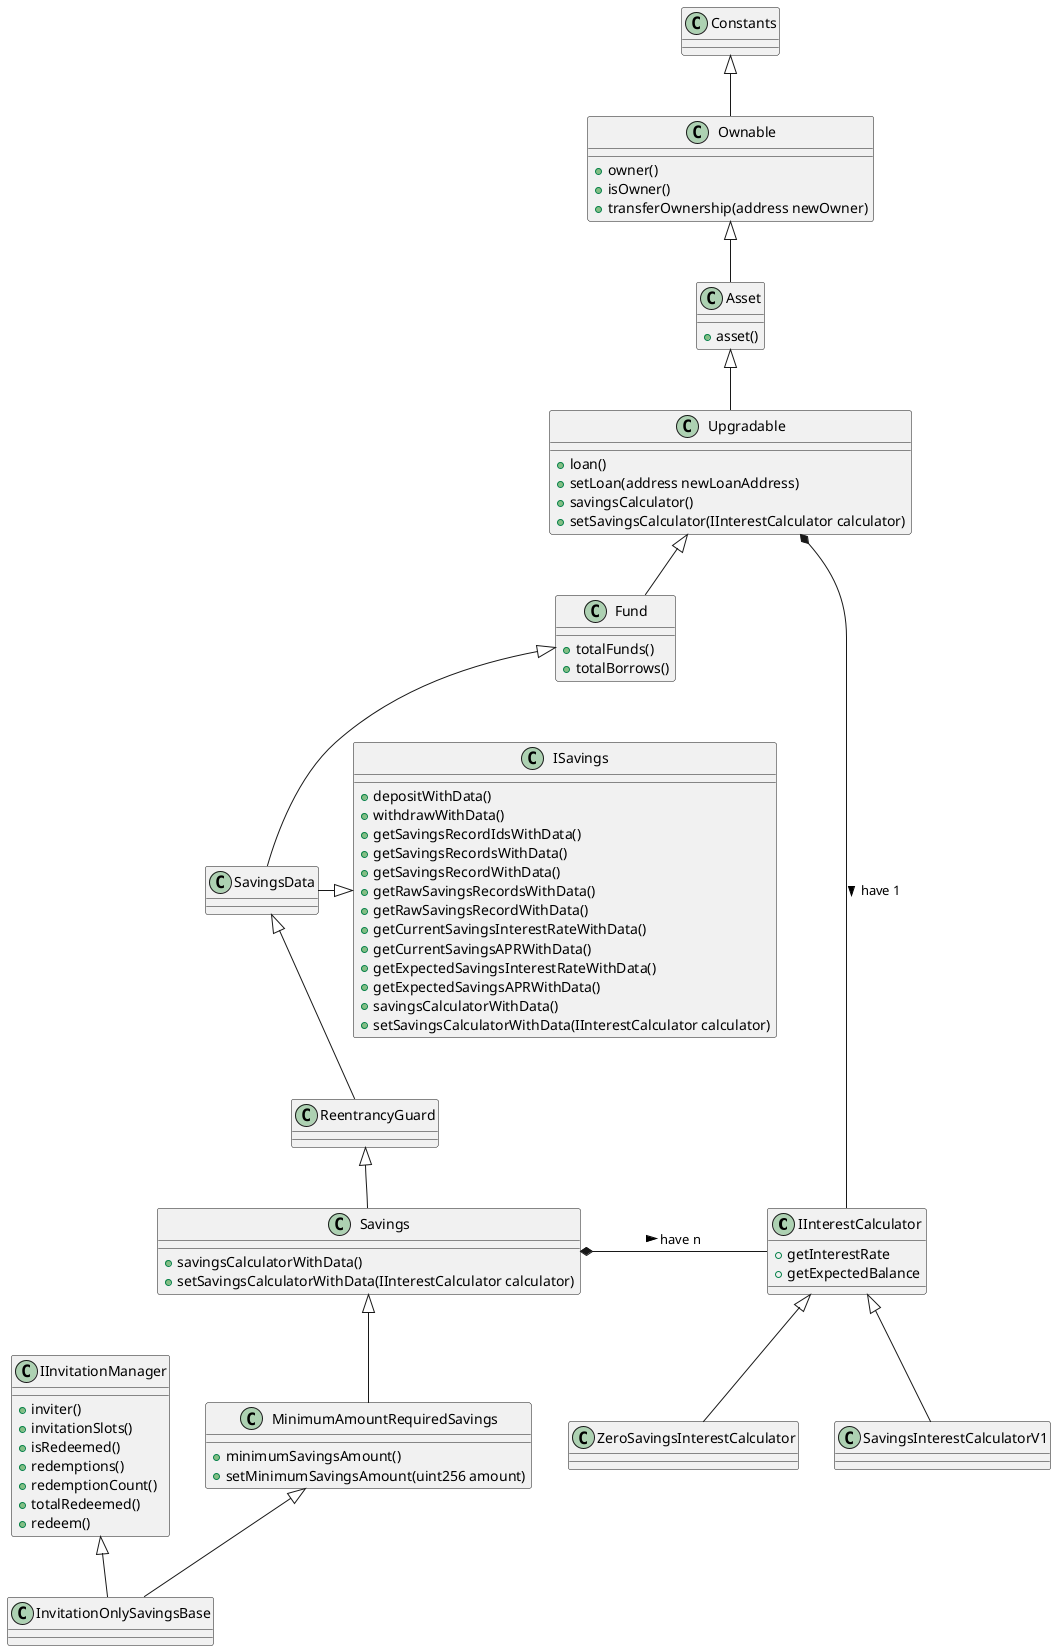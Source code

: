 @startuml
class IInterestCalculator {
+ getInterestRate
+ getExpectedBalance
}

class SavingsInterestCalculatorV1 {
}

class ZeroSavingsInterestCalculator {
}

class ISavings {
+ depositWithData()
+ withdrawWithData()
+ getSavingsRecordIdsWithData()
+ getSavingsRecordsWithData()
+ getSavingsRecordWithData()
+ getRawSavingsRecordsWithData()
+ getRawSavingsRecordWithData()
+ getCurrentSavingsInterestRateWithData()
+ getCurrentSavingsAPRWithData()
+ getExpectedSavingsInterestRateWithData()
+ getExpectedSavingsAPRWithData()
+ savingsCalculatorWithData()
+ setSavingsCalculatorWithData(IInterestCalculator calculator)
}

class Constants {
}

class Ownable {
+ owner()
+ isOwner()
+ transferOwnership(address newOwner)
}

class Asset {
+ asset()
}

class Upgradable {
+ loan()
+ setLoan(address newLoanAddress)
+ savingsCalculator()
+ setSavingsCalculator(IInterestCalculator calculator)
}

class Fund {
+ totalFunds()
+ totalBorrows()
}

class Savings {
+ savingsCalculatorWithData()
+ setSavingsCalculatorWithData(IInterestCalculator calculator)
}

class MinimumAmountRequiredSavings {
+ minimumSavingsAmount()
+ setMinimumSavingsAmount(uint256 amount)
}

class IInvitationManager {
+ inviter()
+ invitationSlots()
+ isRedeemed()
+ redemptions()
+ redemptionCount()
+ totalRedeemed()
+ redeem()
}

class InvitationOnlySavingsBase{
}

Constants <|-down- Ownable
Ownable <|-down- Asset
Asset <|-down- Upgradable
Upgradable <|-down- Fund
    Upgradable *-right- IInterestCalculator : have 1 >
Fund <|-down- SavingsData
ISavings <|-right- SavingsData
SavingsData <|-down- ReentrancyGuard
ReentrancyGuard <|-down- Savings
Savings <|-- MinimumAmountRequiredSavings
    Savings *- IInterestCalculator : have n >
MinimumAmountRequiredSavings <|-down- InvitationOnlySavingsBase
IInvitationManager <|-down- InvitationOnlySavingsBase

IInterestCalculator <|--  SavingsInterestCalculatorV1
IInterestCalculator <|--  ZeroSavingsInterestCalculator
@enduml
